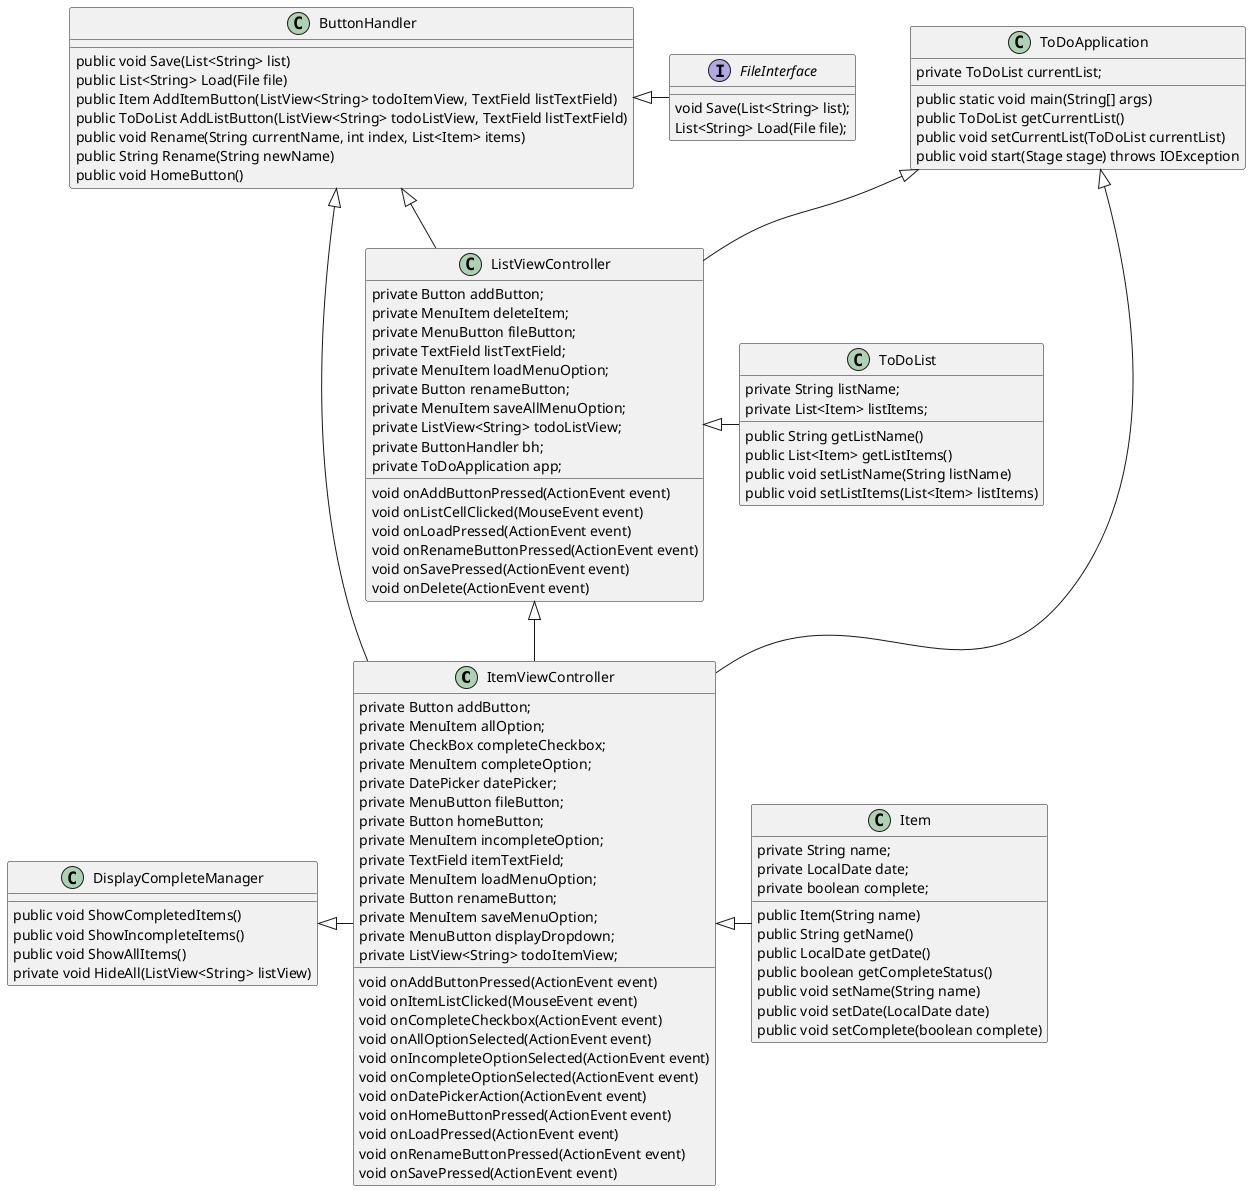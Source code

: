 @startuml

ItemViewController <|- Item
ListViewController <|- ToDoList
ToDoApplication <|-- ItemViewController
ToDoApplication <|-- ListViewController

ButtonHandler <|- FileInterface
ButtonHandler <|-- ListViewController
ButtonHandler <|- ItemViewController
ListViewController <|-- ItemViewController
DisplayCompleteManager <|- ItemViewController

interface FileInterface
{
    void Save(List<String> list);
    List<String> Load(File file);
}

class ItemViewController {
    private Button addButton;
    private MenuItem allOption;
    private CheckBox completeCheckbox;
    private MenuItem completeOption;
    private DatePicker datePicker;
    private MenuButton fileButton;
    private Button homeButton;
    private MenuItem incompleteOption;
    private TextField itemTextField;
    private MenuItem loadMenuOption;
    private Button renameButton;
    private MenuItem saveMenuOption;
    private MenuButton displayDropdown;
    private ListView<String> todoItemView;
    void onAddButtonPressed(ActionEvent event)
    void onItemListClicked(MouseEvent event)
    void onCompleteCheckbox(ActionEvent event)
    void onAllOptionSelected(ActionEvent event)
    void onIncompleteOptionSelected(ActionEvent event)
    void onCompleteOptionSelected(ActionEvent event)
    void onDatePickerAction(ActionEvent event)
    void onHomeButtonPressed(ActionEvent event)
    void onLoadPressed(ActionEvent event)
    void onRenameButtonPressed(ActionEvent event)
    void onSavePressed(ActionEvent event)
}

class ToDoApplication
{
    private ToDoList currentList;
    public static void main(String[] args)
    public ToDoList getCurrentList()
    public void setCurrentList(ToDoList currentList)
    public void start(Stage stage) throws IOException
}

class Item
{
    private String name;
    private LocalDate date;
    private boolean complete;
    public Item(String name)
    public String getName()
    public LocalDate getDate()
    public boolean getCompleteStatus()
    public void setName(String name)
    public void setDate(LocalDate date)
    public void setComplete(boolean complete)
}

class ListViewController
{
    private Button addButton;
    private MenuItem deleteItem;
    private MenuButton fileButton;
    private TextField listTextField;
    private MenuItem loadMenuOption;
    private Button renameButton;
    private MenuItem saveAllMenuOption;
    private ListView<String> todoListView;
    private ButtonHandler bh;
    private ToDoApplication app;
    void onAddButtonPressed(ActionEvent event)
    void onListCellClicked(MouseEvent event)
    void onLoadPressed(ActionEvent event)
    void onRenameButtonPressed(ActionEvent event)
    void onSavePressed(ActionEvent event)
    void onDelete(ActionEvent event)
}

class ToDoList
{
    private String listName;
    private List<Item> listItems;
    public String getListName()
    public List<Item> getListItems()
    public void setListName(String listName)
    public void setListItems(List<Item> listItems)
}


class ButtonHandler
{
    public void Save(List<String> list)
    public List<String> Load(File file)
    public Item AddItemButton(ListView<String> todoItemView, TextField listTextField)
    public ToDoList AddListButton(ListView<String> todoListView, TextField listTextField)
    public void Rename(String currentName, int index, List<Item> items)
    public String Rename(String newName)
    public void HomeButton()
}

class DisplayCompleteManager
{
    public void ShowCompletedItems()
    public void ShowIncompleteItems()
    public void ShowAllItems()
    private void HideAll(ListView<String> listView)
}

@enduml